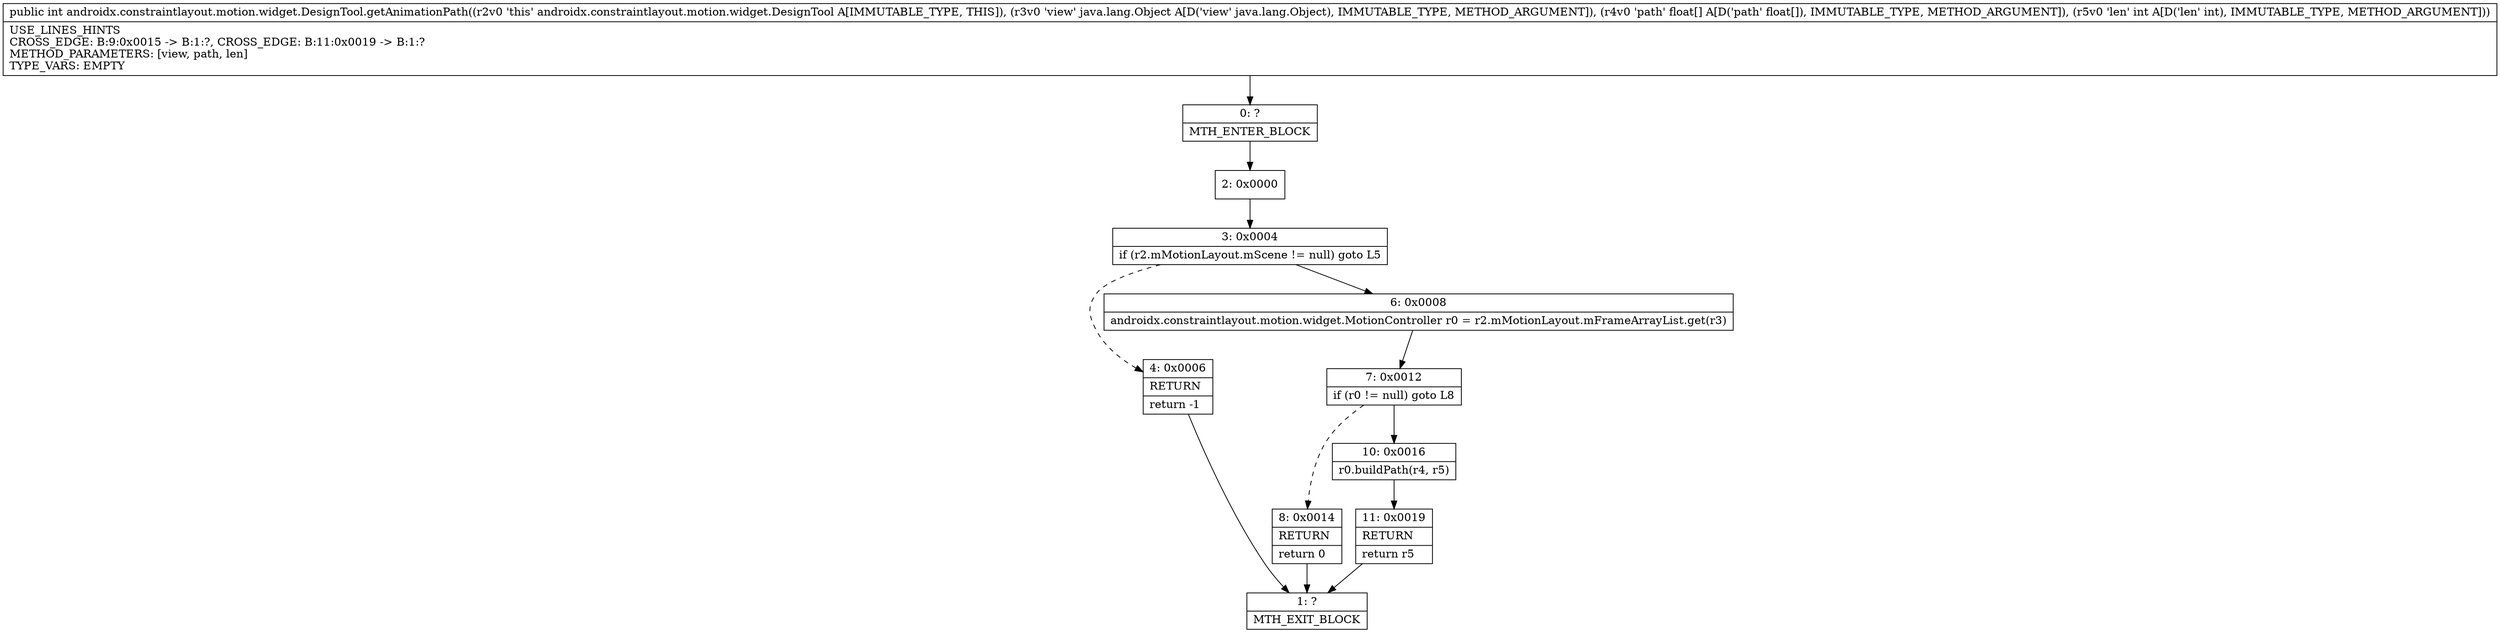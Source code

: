 digraph "CFG forandroidx.constraintlayout.motion.widget.DesignTool.getAnimationPath(Ljava\/lang\/Object;[FI)I" {
Node_0 [shape=record,label="{0\:\ ?|MTH_ENTER_BLOCK\l}"];
Node_2 [shape=record,label="{2\:\ 0x0000}"];
Node_3 [shape=record,label="{3\:\ 0x0004|if (r2.mMotionLayout.mScene != null) goto L5\l}"];
Node_4 [shape=record,label="{4\:\ 0x0006|RETURN\l|return \-1\l}"];
Node_1 [shape=record,label="{1\:\ ?|MTH_EXIT_BLOCK\l}"];
Node_6 [shape=record,label="{6\:\ 0x0008|androidx.constraintlayout.motion.widget.MotionController r0 = r2.mMotionLayout.mFrameArrayList.get(r3)\l}"];
Node_7 [shape=record,label="{7\:\ 0x0012|if (r0 != null) goto L8\l}"];
Node_8 [shape=record,label="{8\:\ 0x0014|RETURN\l|return 0\l}"];
Node_10 [shape=record,label="{10\:\ 0x0016|r0.buildPath(r4, r5)\l}"];
Node_11 [shape=record,label="{11\:\ 0x0019|RETURN\l|return r5\l}"];
MethodNode[shape=record,label="{public int androidx.constraintlayout.motion.widget.DesignTool.getAnimationPath((r2v0 'this' androidx.constraintlayout.motion.widget.DesignTool A[IMMUTABLE_TYPE, THIS]), (r3v0 'view' java.lang.Object A[D('view' java.lang.Object), IMMUTABLE_TYPE, METHOD_ARGUMENT]), (r4v0 'path' float[] A[D('path' float[]), IMMUTABLE_TYPE, METHOD_ARGUMENT]), (r5v0 'len' int A[D('len' int), IMMUTABLE_TYPE, METHOD_ARGUMENT]))  | USE_LINES_HINTS\lCROSS_EDGE: B:9:0x0015 \-\> B:1:?, CROSS_EDGE: B:11:0x0019 \-\> B:1:?\lMETHOD_PARAMETERS: [view, path, len]\lTYPE_VARS: EMPTY\l}"];
MethodNode -> Node_0;Node_0 -> Node_2;
Node_2 -> Node_3;
Node_3 -> Node_4[style=dashed];
Node_3 -> Node_6;
Node_4 -> Node_1;
Node_6 -> Node_7;
Node_7 -> Node_8[style=dashed];
Node_7 -> Node_10;
Node_8 -> Node_1;
Node_10 -> Node_11;
Node_11 -> Node_1;
}

